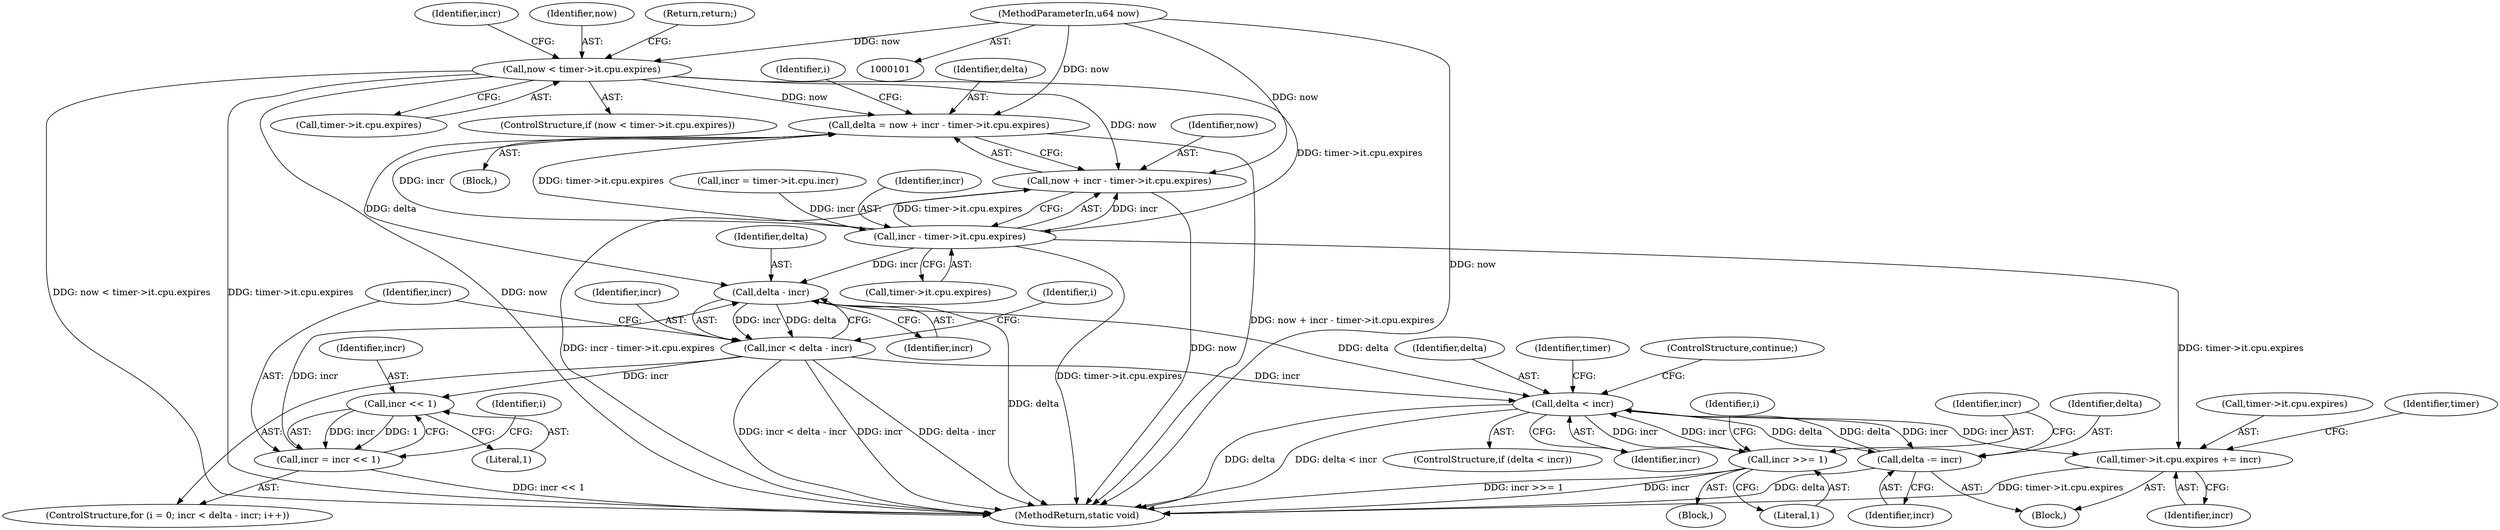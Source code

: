 digraph "0_linux_78c9c4dfbf8c04883941445a195276bb4bb92c76@pointer" {
"1000120" [label="(Call,now < timer->it.cpu.expires)"];
"1000103" [label="(MethodParameterIn,u64 now)"];
"1000139" [label="(Call,delta = now + incr - timer->it.cpu.expires)"];
"1000158" [label="(Call,delta - incr)"];
"1000156" [label="(Call,incr < delta - incr)"];
"1000165" [label="(Call,incr << 1)"];
"1000163" [label="(Call,incr = incr << 1)"];
"1000180" [label="(Call,delta < incr)"];
"1000173" [label="(Call,incr >>= 1)"];
"1000184" [label="(Call,timer->it.cpu.expires += incr)"];
"1000200" [label="(Call,delta -= incr)"];
"1000141" [label="(Call,now + incr - timer->it.cpu.expires)"];
"1000143" [label="(Call,incr - timer->it.cpu.expires)"];
"1000129" [label="(Return,return;)"];
"1000181" [label="(Identifier,delta)"];
"1000145" [label="(Call,timer->it.cpu.expires)"];
"1000140" [label="(Identifier,delta)"];
"1000131" [label="(Identifier,incr)"];
"1000162" [label="(Identifier,i)"];
"1000182" [label="(Identifier,incr)"];
"1000172" [label="(Block,)"];
"1000160" [label="(Identifier,incr)"];
"1000139" [label="(Call,delta = now + incr - timer->it.cpu.expires)"];
"1000166" [label="(Identifier,incr)"];
"1000185" [label="(Call,timer->it.cpu.expires)"];
"1000163" [label="(Call,incr = incr << 1)"];
"1000143" [label="(Call,incr - timer->it.cpu.expires)"];
"1000119" [label="(ControlStructure,if (now < timer->it.cpu.expires))"];
"1000104" [label="(Block,)"];
"1000154" [label="(Identifier,i)"];
"1000152" [label="(ControlStructure,for (i = 0; incr < delta - incr; i++))"];
"1000195" [label="(Identifier,timer)"];
"1000188" [label="(Identifier,timer)"];
"1000170" [label="(Identifier,i)"];
"1000173" [label="(Call,incr >>= 1)"];
"1000200" [label="(Call,delta -= incr)"];
"1000141" [label="(Call,now + incr - timer->it.cpu.expires)"];
"1000174" [label="(Identifier,incr)"];
"1000203" [label="(MethodReturn,static void)"];
"1000121" [label="(Identifier,now)"];
"1000180" [label="(Call,delta < incr)"];
"1000120" [label="(Call,now < timer->it.cpu.expires)"];
"1000164" [label="(Identifier,incr)"];
"1000156" [label="(Call,incr < delta - incr)"];
"1000184" [label="(Call,timer->it.cpu.expires += incr)"];
"1000122" [label="(Call,timer->it.cpu.expires)"];
"1000130" [label="(Call,incr = timer->it.cpu.incr)"];
"1000175" [label="(Literal,1)"];
"1000202" [label="(Identifier,incr)"];
"1000167" [label="(Literal,1)"];
"1000159" [label="(Identifier,delta)"];
"1000179" [label="(ControlStructure,if (delta < incr))"];
"1000157" [label="(Identifier,incr)"];
"1000177" [label="(Identifier,i)"];
"1000178" [label="(Block,)"];
"1000201" [label="(Identifier,delta)"];
"1000103" [label="(MethodParameterIn,u64 now)"];
"1000183" [label="(ControlStructure,continue;)"];
"1000142" [label="(Identifier,now)"];
"1000192" [label="(Identifier,incr)"];
"1000144" [label="(Identifier,incr)"];
"1000165" [label="(Call,incr << 1)"];
"1000158" [label="(Call,delta - incr)"];
"1000120" -> "1000119"  [label="AST: "];
"1000120" -> "1000122"  [label="CFG: "];
"1000121" -> "1000120"  [label="AST: "];
"1000122" -> "1000120"  [label="AST: "];
"1000129" -> "1000120"  [label="CFG: "];
"1000131" -> "1000120"  [label="CFG: "];
"1000120" -> "1000203"  [label="DDG: now"];
"1000120" -> "1000203"  [label="DDG: now < timer->it.cpu.expires"];
"1000120" -> "1000203"  [label="DDG: timer->it.cpu.expires"];
"1000103" -> "1000120"  [label="DDG: now"];
"1000120" -> "1000139"  [label="DDG: now"];
"1000120" -> "1000141"  [label="DDG: now"];
"1000120" -> "1000143"  [label="DDG: timer->it.cpu.expires"];
"1000103" -> "1000101"  [label="AST: "];
"1000103" -> "1000203"  [label="DDG: now"];
"1000103" -> "1000139"  [label="DDG: now"];
"1000103" -> "1000141"  [label="DDG: now"];
"1000139" -> "1000104"  [label="AST: "];
"1000139" -> "1000141"  [label="CFG: "];
"1000140" -> "1000139"  [label="AST: "];
"1000141" -> "1000139"  [label="AST: "];
"1000154" -> "1000139"  [label="CFG: "];
"1000139" -> "1000203"  [label="DDG: now + incr - timer->it.cpu.expires"];
"1000143" -> "1000139"  [label="DDG: incr"];
"1000143" -> "1000139"  [label="DDG: timer->it.cpu.expires"];
"1000139" -> "1000158"  [label="DDG: delta"];
"1000158" -> "1000156"  [label="AST: "];
"1000158" -> "1000160"  [label="CFG: "];
"1000159" -> "1000158"  [label="AST: "];
"1000160" -> "1000158"  [label="AST: "];
"1000156" -> "1000158"  [label="CFG: "];
"1000158" -> "1000203"  [label="DDG: delta"];
"1000158" -> "1000156"  [label="DDG: incr"];
"1000158" -> "1000156"  [label="DDG: delta"];
"1000163" -> "1000158"  [label="DDG: incr"];
"1000143" -> "1000158"  [label="DDG: incr"];
"1000158" -> "1000180"  [label="DDG: delta"];
"1000156" -> "1000152"  [label="AST: "];
"1000157" -> "1000156"  [label="AST: "];
"1000164" -> "1000156"  [label="CFG: "];
"1000170" -> "1000156"  [label="CFG: "];
"1000156" -> "1000203"  [label="DDG: incr < delta - incr"];
"1000156" -> "1000203"  [label="DDG: incr"];
"1000156" -> "1000203"  [label="DDG: delta - incr"];
"1000156" -> "1000165"  [label="DDG: incr"];
"1000156" -> "1000180"  [label="DDG: incr"];
"1000165" -> "1000163"  [label="AST: "];
"1000165" -> "1000167"  [label="CFG: "];
"1000166" -> "1000165"  [label="AST: "];
"1000167" -> "1000165"  [label="AST: "];
"1000163" -> "1000165"  [label="CFG: "];
"1000165" -> "1000163"  [label="DDG: incr"];
"1000165" -> "1000163"  [label="DDG: 1"];
"1000163" -> "1000152"  [label="AST: "];
"1000164" -> "1000163"  [label="AST: "];
"1000162" -> "1000163"  [label="CFG: "];
"1000163" -> "1000203"  [label="DDG: incr << 1"];
"1000180" -> "1000179"  [label="AST: "];
"1000180" -> "1000182"  [label="CFG: "];
"1000181" -> "1000180"  [label="AST: "];
"1000182" -> "1000180"  [label="AST: "];
"1000183" -> "1000180"  [label="CFG: "];
"1000188" -> "1000180"  [label="CFG: "];
"1000180" -> "1000203"  [label="DDG: delta"];
"1000180" -> "1000203"  [label="DDG: delta < incr"];
"1000180" -> "1000173"  [label="DDG: incr"];
"1000200" -> "1000180"  [label="DDG: delta"];
"1000173" -> "1000180"  [label="DDG: incr"];
"1000180" -> "1000184"  [label="DDG: incr"];
"1000180" -> "1000200"  [label="DDG: incr"];
"1000180" -> "1000200"  [label="DDG: delta"];
"1000173" -> "1000172"  [label="AST: "];
"1000173" -> "1000175"  [label="CFG: "];
"1000174" -> "1000173"  [label="AST: "];
"1000175" -> "1000173"  [label="AST: "];
"1000177" -> "1000173"  [label="CFG: "];
"1000173" -> "1000203"  [label="DDG: incr >>= 1"];
"1000173" -> "1000203"  [label="DDG: incr"];
"1000184" -> "1000178"  [label="AST: "];
"1000184" -> "1000192"  [label="CFG: "];
"1000185" -> "1000184"  [label="AST: "];
"1000192" -> "1000184"  [label="AST: "];
"1000195" -> "1000184"  [label="CFG: "];
"1000184" -> "1000203"  [label="DDG: timer->it.cpu.expires"];
"1000143" -> "1000184"  [label="DDG: timer->it.cpu.expires"];
"1000200" -> "1000178"  [label="AST: "];
"1000200" -> "1000202"  [label="CFG: "];
"1000201" -> "1000200"  [label="AST: "];
"1000202" -> "1000200"  [label="AST: "];
"1000174" -> "1000200"  [label="CFG: "];
"1000200" -> "1000203"  [label="DDG: delta"];
"1000141" -> "1000143"  [label="CFG: "];
"1000142" -> "1000141"  [label="AST: "];
"1000143" -> "1000141"  [label="AST: "];
"1000141" -> "1000203"  [label="DDG: now"];
"1000141" -> "1000203"  [label="DDG: incr - timer->it.cpu.expires"];
"1000143" -> "1000141"  [label="DDG: incr"];
"1000143" -> "1000141"  [label="DDG: timer->it.cpu.expires"];
"1000143" -> "1000145"  [label="CFG: "];
"1000144" -> "1000143"  [label="AST: "];
"1000145" -> "1000143"  [label="AST: "];
"1000143" -> "1000203"  [label="DDG: timer->it.cpu.expires"];
"1000130" -> "1000143"  [label="DDG: incr"];
}
